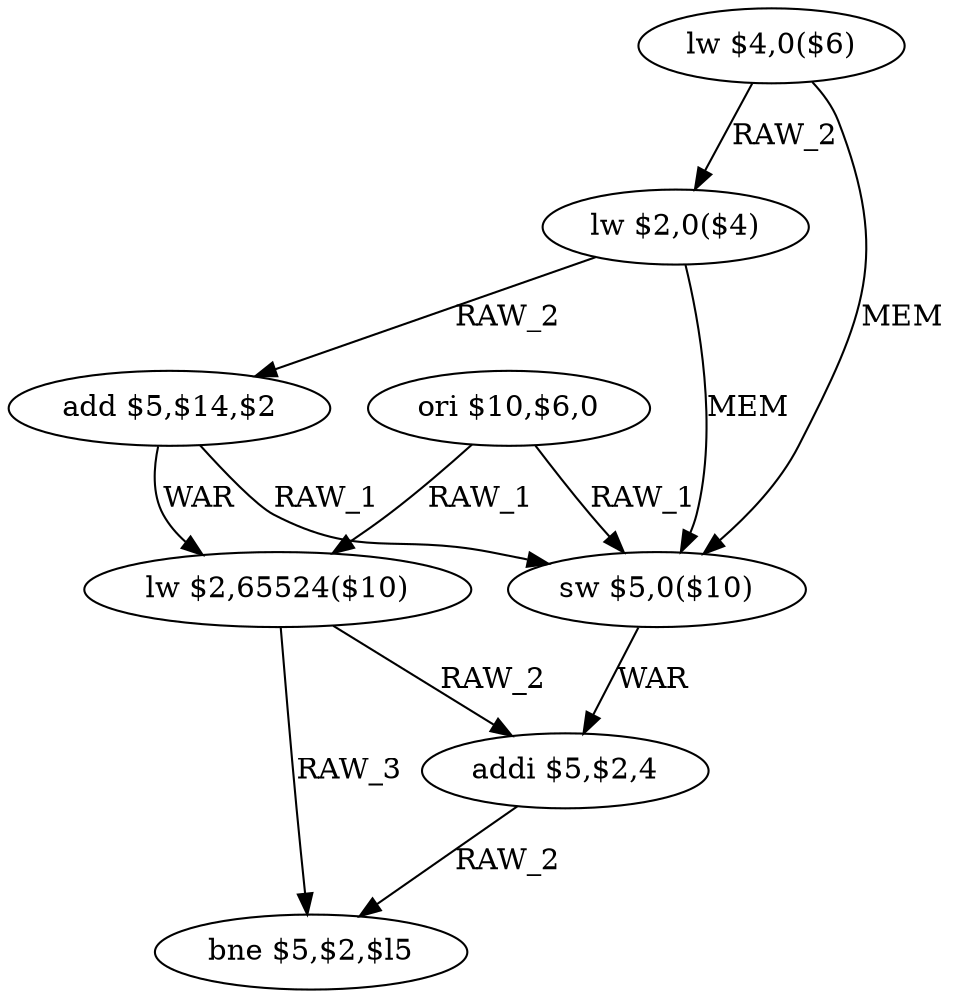 digraph G1 {
node [shape = ellipse];
i0 [label = "lw $4,0($6)"] ;
i0 ->  i1 [label= "RAW_2"];
i0 ->  i4 [label= "MEM"];
i1 [label = "lw $2,0($4)"] ;
i1 ->  i2 [label= "RAW_2"];
i1 ->  i4 [label= "MEM"];
i2 [label = "add $5,$14,$2"] ;
i2 ->  i4 [label= "RAW_1"];
i2 ->  i5 [label= "WAR"];
i4 [label = "sw $5,0($10)"] ;
i4 ->  i6 [label= "WAR"];
i6 [label = "addi $5,$2,4"] ;
i6 ->  i7 [label= "RAW_2"];
i7 [label = "bne $5,$2,$l5"] ;
i5 [label = "lw $2,65524($10)"] ;
i5 ->  i6 [label= "RAW_2"];
i5 ->  i7 [label= "RAW_3"];
i3 [label = "ori $10,$6,0"] ;
i3 ->  i4 [label= "RAW_1"];
i3 ->  i5 [label= "RAW_1"];
}
